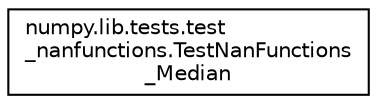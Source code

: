 digraph "Graphical Class Hierarchy"
{
 // LATEX_PDF_SIZE
  edge [fontname="Helvetica",fontsize="10",labelfontname="Helvetica",labelfontsize="10"];
  node [fontname="Helvetica",fontsize="10",shape=record];
  rankdir="LR";
  Node0 [label="numpy.lib.tests.test\l_nanfunctions.TestNanFunctions\l_Median",height=0.2,width=0.4,color="black", fillcolor="white", style="filled",URL="$classnumpy_1_1lib_1_1tests_1_1test__nanfunctions_1_1TestNanFunctions__Median.html",tooltip=" "];
}
